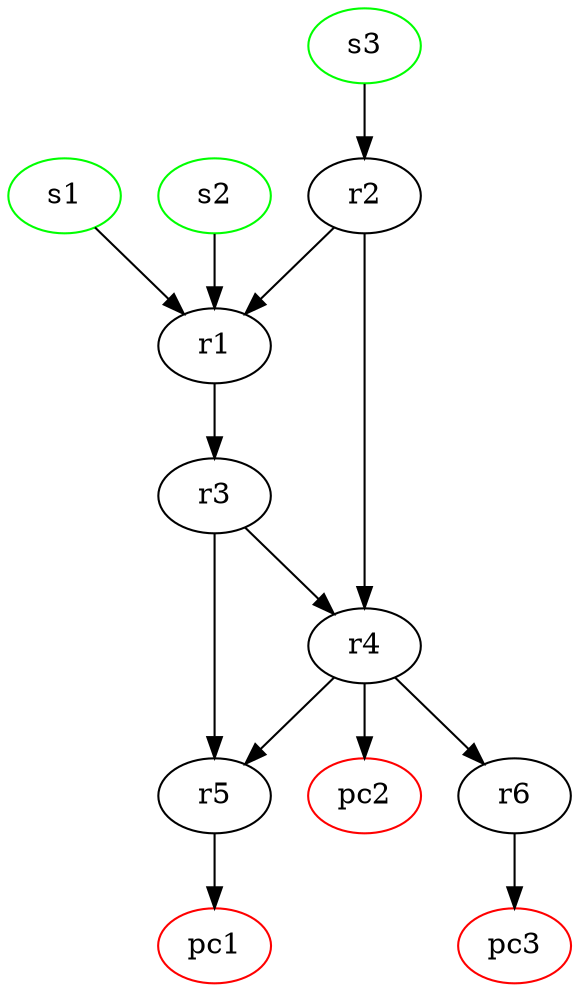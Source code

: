 digraph G {
s1[color = "green"]
s2[color = "green"]
s3[color = "green"]
pc1[color = "red"]
pc2[color = "red"]
pc3[color = "red"]

s1->r1 
s2->r1
s3->r2
r2->r1
r1->r3
r2->r4
r3->r4
r3->r5
r4->r5
r4->r6
r5->pc1
r4->pc2
r6->pc3
}